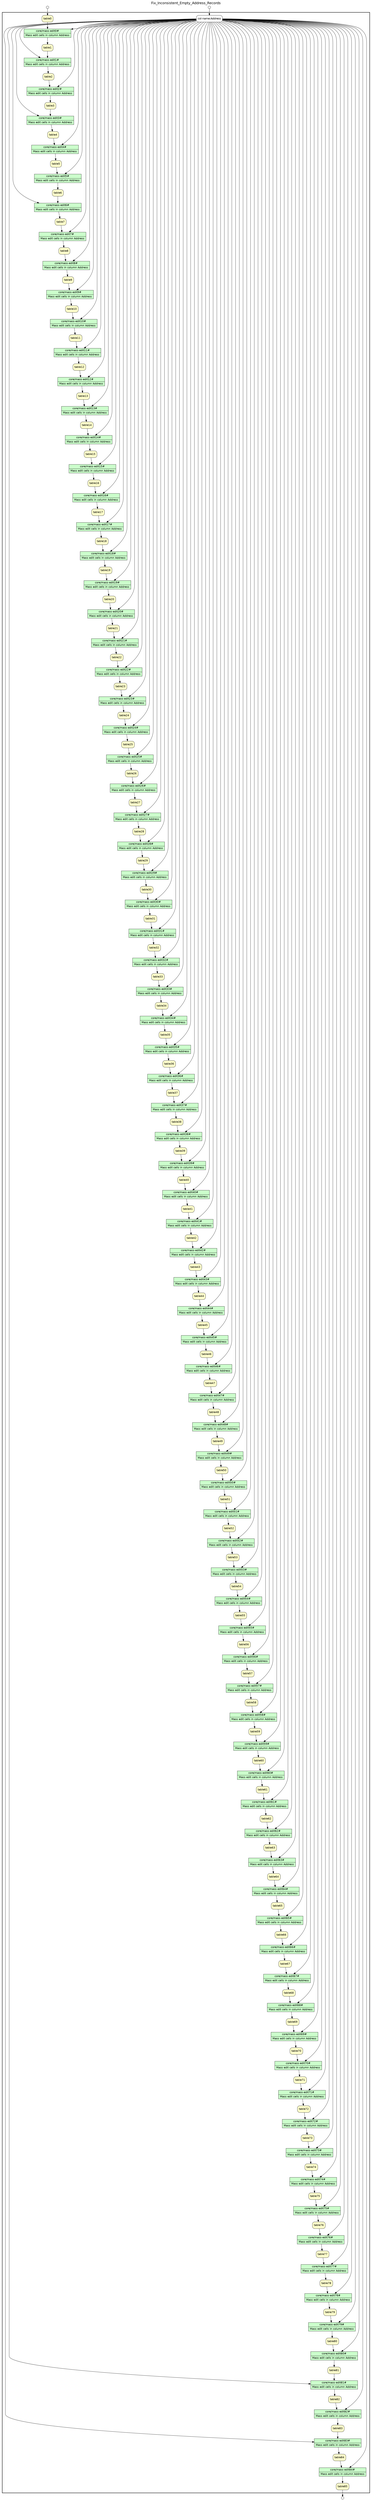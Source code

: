 /* Start of top-level graph */
digraph Workflow {
rankdir=TB

/* Title for graph */
fontname=Helvetica; fontsize=18; labelloc=t
label=Fix_Inconsistent_Empty_Address_Records

/* Start of double cluster for drawing box around nodes in workflow */
subgraph cluster_workflow_box_outer { label=""; color=black; penwidth=2
subgraph cluster_workflow_box_inner { label=""; penwidth=0

/* Style for nodes representing atomic programs in workflow */
node[shape=box style=filled fillcolor="#CCFFCC" peripheries=1 fontname=Helvetica]

/* Nodes representing atomic programs in workflow */
"core/mass-edit0#" [shape=record rankdir=LR label="{<f0> core/mass-edit0# |<f1> Mass edit cells in column Address}"];
"core/mass-edit1#" [shape=record rankdir=LR label="{<f0> core/mass-edit1# |<f1> Mass edit cells in column Address}"];
"core/mass-edit2#" [shape=record rankdir=LR label="{<f0> core/mass-edit2# |<f1> Mass edit cells in column Address}"];
"core/mass-edit3#" [shape=record rankdir=LR label="{<f0> core/mass-edit3# |<f1> Mass edit cells in column Address}"];
"core/mass-edit4#" [shape=record rankdir=LR label="{<f0> core/mass-edit4# |<f1> Mass edit cells in column Address}"];
"core/mass-edit5#" [shape=record rankdir=LR label="{<f0> core/mass-edit5# |<f1> Mass edit cells in column Address}"];
"core/mass-edit6#" [shape=record rankdir=LR label="{<f0> core/mass-edit6# |<f1> Mass edit cells in column Address}"];
"core/mass-edit7#" [shape=record rankdir=LR label="{<f0> core/mass-edit7# |<f1> Mass edit cells in column Address}"];
"core/mass-edit8#" [shape=record rankdir=LR label="{<f0> core/mass-edit8# |<f1> Mass edit cells in column Address}"];
"core/mass-edit9#" [shape=record rankdir=LR label="{<f0> core/mass-edit9# |<f1> Mass edit cells in column Address}"];
"core/mass-edit10#" [shape=record rankdir=LR label="{<f0> core/mass-edit10# |<f1> Mass edit cells in column Address}"];
"core/mass-edit11#" [shape=record rankdir=LR label="{<f0> core/mass-edit11# |<f1> Mass edit cells in column Address}"];
"core/mass-edit12#" [shape=record rankdir=LR label="{<f0> core/mass-edit12# |<f1> Mass edit cells in column Address}"];
"core/mass-edit13#" [shape=record rankdir=LR label="{<f0> core/mass-edit13# |<f1> Mass edit cells in column Address}"];
"core/mass-edit14#" [shape=record rankdir=LR label="{<f0> core/mass-edit14# |<f1> Mass edit cells in column Address}"];
"core/mass-edit15#" [shape=record rankdir=LR label="{<f0> core/mass-edit15# |<f1> Mass edit cells in column Address}"];
"core/mass-edit16#" [shape=record rankdir=LR label="{<f0> core/mass-edit16# |<f1> Mass edit cells in column Address}"];
"core/mass-edit17#" [shape=record rankdir=LR label="{<f0> core/mass-edit17# |<f1> Mass edit cells in column Address}"];
"core/mass-edit18#" [shape=record rankdir=LR label="{<f0> core/mass-edit18# |<f1> Mass edit cells in column Address}"];
"core/mass-edit19#" [shape=record rankdir=LR label="{<f0> core/mass-edit19# |<f1> Mass edit cells in column Address}"];
"core/mass-edit20#" [shape=record rankdir=LR label="{<f0> core/mass-edit20# |<f1> Mass edit cells in column Address}"];
"core/mass-edit21#" [shape=record rankdir=LR label="{<f0> core/mass-edit21# |<f1> Mass edit cells in column Address}"];
"core/mass-edit22#" [shape=record rankdir=LR label="{<f0> core/mass-edit22# |<f1> Mass edit cells in column Address}"];
"core/mass-edit23#" [shape=record rankdir=LR label="{<f0> core/mass-edit23# |<f1> Mass edit cells in column Address}"];
"core/mass-edit24#" [shape=record rankdir=LR label="{<f0> core/mass-edit24# |<f1> Mass edit cells in column Address}"];
"core/mass-edit25#" [shape=record rankdir=LR label="{<f0> core/mass-edit25# |<f1> Mass edit cells in column Address}"];
"core/mass-edit26#" [shape=record rankdir=LR label="{<f0> core/mass-edit26# |<f1> Mass edit cells in column Address}"];
"core/mass-edit27#" [shape=record rankdir=LR label="{<f0> core/mass-edit27# |<f1> Mass edit cells in column Address}"];
"core/mass-edit28#" [shape=record rankdir=LR label="{<f0> core/mass-edit28# |<f1> Mass edit cells in column Address}"];
"core/mass-edit29#" [shape=record rankdir=LR label="{<f0> core/mass-edit29# |<f1> Mass edit cells in column Address}"];
"core/mass-edit30#" [shape=record rankdir=LR label="{<f0> core/mass-edit30# |<f1> Mass edit cells in column Address}"];
"core/mass-edit31#" [shape=record rankdir=LR label="{<f0> core/mass-edit31# |<f1> Mass edit cells in column Address}"];
"core/mass-edit32#" [shape=record rankdir=LR label="{<f0> core/mass-edit32# |<f1> Mass edit cells in column Address}"];
"core/mass-edit33#" [shape=record rankdir=LR label="{<f0> core/mass-edit33# |<f1> Mass edit cells in column Address}"];
"core/mass-edit34#" [shape=record rankdir=LR label="{<f0> core/mass-edit34# |<f1> Mass edit cells in column Address}"];
"core/mass-edit35#" [shape=record rankdir=LR label="{<f0> core/mass-edit35# |<f1> Mass edit cells in column Address}"];
"core/mass-edit36#" [shape=record rankdir=LR label="{<f0> core/mass-edit36# |<f1> Mass edit cells in column Address}"];
"core/mass-edit37#" [shape=record rankdir=LR label="{<f0> core/mass-edit37# |<f1> Mass edit cells in column Address}"];
"core/mass-edit38#" [shape=record rankdir=LR label="{<f0> core/mass-edit38# |<f1> Mass edit cells in column Address}"];
"core/mass-edit39#" [shape=record rankdir=LR label="{<f0> core/mass-edit39# |<f1> Mass edit cells in column Address}"];
"core/mass-edit40#" [shape=record rankdir=LR label="{<f0> core/mass-edit40# |<f1> Mass edit cells in column Address}"];
"core/mass-edit41#" [shape=record rankdir=LR label="{<f0> core/mass-edit41# |<f1> Mass edit cells in column Address}"];
"core/mass-edit42#" [shape=record rankdir=LR label="{<f0> core/mass-edit42# |<f1> Mass edit cells in column Address}"];
"core/mass-edit43#" [shape=record rankdir=LR label="{<f0> core/mass-edit43# |<f1> Mass edit cells in column Address}"];
"core/mass-edit44#" [shape=record rankdir=LR label="{<f0> core/mass-edit44# |<f1> Mass edit cells in column Address}"];
"core/mass-edit45#" [shape=record rankdir=LR label="{<f0> core/mass-edit45# |<f1> Mass edit cells in column Address}"];
"core/mass-edit46#" [shape=record rankdir=LR label="{<f0> core/mass-edit46# |<f1> Mass edit cells in column Address}"];
"core/mass-edit47#" [shape=record rankdir=LR label="{<f0> core/mass-edit47# |<f1> Mass edit cells in column Address}"];
"core/mass-edit48#" [shape=record rankdir=LR label="{<f0> core/mass-edit48# |<f1> Mass edit cells in column Address}"];
"core/mass-edit49#" [shape=record rankdir=LR label="{<f0> core/mass-edit49# |<f1> Mass edit cells in column Address}"];
"core/mass-edit50#" [shape=record rankdir=LR label="{<f0> core/mass-edit50# |<f1> Mass edit cells in column Address}"];
"core/mass-edit51#" [shape=record rankdir=LR label="{<f0> core/mass-edit51# |<f1> Mass edit cells in column Address}"];
"core/mass-edit52#" [shape=record rankdir=LR label="{<f0> core/mass-edit52# |<f1> Mass edit cells in column Address}"];
"core/mass-edit53#" [shape=record rankdir=LR label="{<f0> core/mass-edit53# |<f1> Mass edit cells in column Address}"];
"core/mass-edit54#" [shape=record rankdir=LR label="{<f0> core/mass-edit54# |<f1> Mass edit cells in column Address}"];
"core/mass-edit55#" [shape=record rankdir=LR label="{<f0> core/mass-edit55# |<f1> Mass edit cells in column Address}"];
"core/mass-edit56#" [shape=record rankdir=LR label="{<f0> core/mass-edit56# |<f1> Mass edit cells in column Address}"];
"core/mass-edit57#" [shape=record rankdir=LR label="{<f0> core/mass-edit57# |<f1> Mass edit cells in column Address}"];
"core/mass-edit58#" [shape=record rankdir=LR label="{<f0> core/mass-edit58# |<f1> Mass edit cells in column Address}"];
"core/mass-edit59#" [shape=record rankdir=LR label="{<f0> core/mass-edit59# |<f1> Mass edit cells in column Address}"];
"core/mass-edit60#" [shape=record rankdir=LR label="{<f0> core/mass-edit60# |<f1> Mass edit cells in column Address}"];
"core/mass-edit61#" [shape=record rankdir=LR label="{<f0> core/mass-edit61# |<f1> Mass edit cells in column Address}"];
"core/mass-edit62#" [shape=record rankdir=LR label="{<f0> core/mass-edit62# |<f1> Mass edit cells in column Address}"];
"core/mass-edit63#" [shape=record rankdir=LR label="{<f0> core/mass-edit63# |<f1> Mass edit cells in column Address}"];
"core/mass-edit64#" [shape=record rankdir=LR label="{<f0> core/mass-edit64# |<f1> Mass edit cells in column Address}"];
"core/mass-edit65#" [shape=record rankdir=LR label="{<f0> core/mass-edit65# |<f1> Mass edit cells in column Address}"];
"core/mass-edit66#" [shape=record rankdir=LR label="{<f0> core/mass-edit66# |<f1> Mass edit cells in column Address}"];
"core/mass-edit67#" [shape=record rankdir=LR label="{<f0> core/mass-edit67# |<f1> Mass edit cells in column Address}"];
"core/mass-edit68#" [shape=record rankdir=LR label="{<f0> core/mass-edit68# |<f1> Mass edit cells in column Address}"];
"core/mass-edit69#" [shape=record rankdir=LR label="{<f0> core/mass-edit69# |<f1> Mass edit cells in column Address}"];
"core/mass-edit70#" [shape=record rankdir=LR label="{<f0> core/mass-edit70# |<f1> Mass edit cells in column Address}"];
"core/mass-edit71#" [shape=record rankdir=LR label="{<f0> core/mass-edit71# |<f1> Mass edit cells in column Address}"];
"core/mass-edit72#" [shape=record rankdir=LR label="{<f0> core/mass-edit72# |<f1> Mass edit cells in column Address}"];
"core/mass-edit73#" [shape=record rankdir=LR label="{<f0> core/mass-edit73# |<f1> Mass edit cells in column Address}"];
"core/mass-edit74#" [shape=record rankdir=LR label="{<f0> core/mass-edit74# |<f1> Mass edit cells in column Address}"];
"core/mass-edit75#" [shape=record rankdir=LR label="{<f0> core/mass-edit75# |<f1> Mass edit cells in column Address}"];
"core/mass-edit76#" [shape=record rankdir=LR label="{<f0> core/mass-edit76# |<f1> Mass edit cells in column Address}"];
"core/mass-edit77#" [shape=record rankdir=LR label="{<f0> core/mass-edit77# |<f1> Mass edit cells in column Address}"];
"core/mass-edit78#" [shape=record rankdir=LR label="{<f0> core/mass-edit78# |<f1> Mass edit cells in column Address}"];
"core/mass-edit79#" [shape=record rankdir=LR label="{<f0> core/mass-edit79# |<f1> Mass edit cells in column Address}"];
"core/mass-edit80#" [shape=record rankdir=LR label="{<f0> core/mass-edit80# |<f1> Mass edit cells in column Address}"];
"core/mass-edit81#" [shape=record rankdir=LR label="{<f0> core/mass-edit81# |<f1> Mass edit cells in column Address}"];
"core/mass-edit82#" [shape=record rankdir=LR label="{<f0> core/mass-edit82# |<f1> Mass edit cells in column Address}"];
"core/mass-edit83#" [shape=record rankdir=LR label="{<f0> core/mass-edit83# |<f1> Mass edit cells in column Address}"];
"core/mass-edit84#" [shape=record rankdir=LR label="{<f0> core/mass-edit84# |<f1> Mass edit cells in column Address}"];

/* Style for nodes representing non-parameter data channels in workflow */
node[shape=box style="rounded,filled" fillcolor="#FFFFCC" peripheries=1 fontname=Helvetica]

/* Nodes for non-parameter data channels in workflow */
table85
table0
table1
table2
table3
table4
table5
table6
table7
table8
table9
table10
table11
table12
table13
table14
table15
table16
table17
table18
table19
table20
table21
table22
table23
table24
table25
table26
table27
table28
table29
table30
table31
table32
table33
table34
table35
table36
table37
table38
table39
table40
table41
table42
table43
table44
table45
table46
table47
table48
table49
table50
table51
table52
table53
table54
table55
table56
table57
table58
table59
table60
table61
table62
table63
table64
table65
table66
table67
table68
table69
table70
table71
table72
table73
table74
table75
table76
table77
table78
table79
table80
table81
table82
table83
table84

/* Style for nodes representing parameter channels in workflow */
node[shape=box style="rounded,filled" fillcolor="#FCFCFC" peripheries=1 fontname=Helvetica]

/* Nodes representing parameter channels in workflow */
"col-name:Address"

/* Edges representing connections between programs and channels */
"core/mass-edit0#" -> table1
"col-name:Address" -> "core/mass-edit0#"
table0 -> "core/mass-edit0#"
"core/mass-edit1#" -> table2
"col-name:Address" -> "core/mass-edit1#"
table1 -> "core/mass-edit1#"
"core/mass-edit2#" -> table3
"col-name:Address" -> "core/mass-edit2#"
table2 -> "core/mass-edit2#"
"core/mass-edit3#" -> table4
"col-name:Address" -> "core/mass-edit3#"
table3 -> "core/mass-edit3#"
"core/mass-edit4#" -> table5
"col-name:Address" -> "core/mass-edit4#"
table4 -> "core/mass-edit4#"
"core/mass-edit5#" -> table6
"col-name:Address" -> "core/mass-edit5#"
table5 -> "core/mass-edit5#"
"core/mass-edit6#" -> table7
"col-name:Address" -> "core/mass-edit6#"
table6 -> "core/mass-edit6#"
"core/mass-edit7#" -> table8
"col-name:Address" -> "core/mass-edit7#"
table7 -> "core/mass-edit7#"
"core/mass-edit8#" -> table9
"col-name:Address" -> "core/mass-edit8#"
table8 -> "core/mass-edit8#"
"core/mass-edit9#" -> table10
"col-name:Address" -> "core/mass-edit9#"
table9 -> "core/mass-edit9#"
"core/mass-edit10#" -> table11
"col-name:Address" -> "core/mass-edit10#"
table10 -> "core/mass-edit10#"
"core/mass-edit11#" -> table12
"col-name:Address" -> "core/mass-edit11#"
table11 -> "core/mass-edit11#"
"core/mass-edit12#" -> table13
"col-name:Address" -> "core/mass-edit12#"
table12 -> "core/mass-edit12#"
"core/mass-edit13#" -> table14
"col-name:Address" -> "core/mass-edit13#"
table13 -> "core/mass-edit13#"
"core/mass-edit14#" -> table15
"col-name:Address" -> "core/mass-edit14#"
table14 -> "core/mass-edit14#"
"core/mass-edit15#" -> table16
"col-name:Address" -> "core/mass-edit15#"
table15 -> "core/mass-edit15#"
"core/mass-edit16#" -> table17
"col-name:Address" -> "core/mass-edit16#"
table16 -> "core/mass-edit16#"
"core/mass-edit17#" -> table18
"col-name:Address" -> "core/mass-edit17#"
table17 -> "core/mass-edit17#"
"core/mass-edit18#" -> table19
"col-name:Address" -> "core/mass-edit18#"
table18 -> "core/mass-edit18#"
"core/mass-edit19#" -> table20
"col-name:Address" -> "core/mass-edit19#"
table19 -> "core/mass-edit19#"
"core/mass-edit20#" -> table21
"col-name:Address" -> "core/mass-edit20#"
table20 -> "core/mass-edit20#"
"core/mass-edit21#" -> table22
"col-name:Address" -> "core/mass-edit21#"
table21 -> "core/mass-edit21#"
"core/mass-edit22#" -> table23
"col-name:Address" -> "core/mass-edit22#"
table22 -> "core/mass-edit22#"
"core/mass-edit23#" -> table24
"col-name:Address" -> "core/mass-edit23#"
table23 -> "core/mass-edit23#"
"core/mass-edit24#" -> table25
"col-name:Address" -> "core/mass-edit24#"
table24 -> "core/mass-edit24#"
"core/mass-edit25#" -> table26
"col-name:Address" -> "core/mass-edit25#"
table25 -> "core/mass-edit25#"
"core/mass-edit26#" -> table27
"col-name:Address" -> "core/mass-edit26#"
table26 -> "core/mass-edit26#"
"core/mass-edit27#" -> table28
"col-name:Address" -> "core/mass-edit27#"
table27 -> "core/mass-edit27#"
"core/mass-edit28#" -> table29
"col-name:Address" -> "core/mass-edit28#"
table28 -> "core/mass-edit28#"
"core/mass-edit29#" -> table30
"col-name:Address" -> "core/mass-edit29#"
table29 -> "core/mass-edit29#"
"core/mass-edit30#" -> table31
"col-name:Address" -> "core/mass-edit30#"
table30 -> "core/mass-edit30#"
"core/mass-edit31#" -> table32
"col-name:Address" -> "core/mass-edit31#"
table31 -> "core/mass-edit31#"
"core/mass-edit32#" -> table33
"col-name:Address" -> "core/mass-edit32#"
table32 -> "core/mass-edit32#"
"core/mass-edit33#" -> table34
"col-name:Address" -> "core/mass-edit33#"
table33 -> "core/mass-edit33#"
"core/mass-edit34#" -> table35
"col-name:Address" -> "core/mass-edit34#"
table34 -> "core/mass-edit34#"
"core/mass-edit35#" -> table36
"col-name:Address" -> "core/mass-edit35#"
table35 -> "core/mass-edit35#"
"core/mass-edit36#" -> table37
"col-name:Address" -> "core/mass-edit36#"
table36 -> "core/mass-edit36#"
"core/mass-edit37#" -> table38
"col-name:Address" -> "core/mass-edit37#"
table37 -> "core/mass-edit37#"
"core/mass-edit38#" -> table39
"col-name:Address" -> "core/mass-edit38#"
table38 -> "core/mass-edit38#"
"core/mass-edit39#" -> table40
"col-name:Address" -> "core/mass-edit39#"
table39 -> "core/mass-edit39#"
"core/mass-edit40#" -> table41
"col-name:Address" -> "core/mass-edit40#"
table40 -> "core/mass-edit40#"
"core/mass-edit41#" -> table42
"col-name:Address" -> "core/mass-edit41#"
table41 -> "core/mass-edit41#"
"core/mass-edit42#" -> table43
"col-name:Address" -> "core/mass-edit42#"
table42 -> "core/mass-edit42#"
"core/mass-edit43#" -> table44
"col-name:Address" -> "core/mass-edit43#"
table43 -> "core/mass-edit43#"
"core/mass-edit44#" -> table45
"col-name:Address" -> "core/mass-edit44#"
table44 -> "core/mass-edit44#"
"core/mass-edit45#" -> table46
"col-name:Address" -> "core/mass-edit45#"
table45 -> "core/mass-edit45#"
"core/mass-edit46#" -> table47
"col-name:Address" -> "core/mass-edit46#"
table46 -> "core/mass-edit46#"
"core/mass-edit47#" -> table48
"col-name:Address" -> "core/mass-edit47#"
table47 -> "core/mass-edit47#"
"core/mass-edit48#" -> table49
"col-name:Address" -> "core/mass-edit48#"
table48 -> "core/mass-edit48#"
"core/mass-edit49#" -> table50
"col-name:Address" -> "core/mass-edit49#"
table49 -> "core/mass-edit49#"
"core/mass-edit50#" -> table51
"col-name:Address" -> "core/mass-edit50#"
table50 -> "core/mass-edit50#"
"core/mass-edit51#" -> table52
"col-name:Address" -> "core/mass-edit51#"
table51 -> "core/mass-edit51#"
"core/mass-edit52#" -> table53
"col-name:Address" -> "core/mass-edit52#"
table52 -> "core/mass-edit52#"
"core/mass-edit53#" -> table54
"col-name:Address" -> "core/mass-edit53#"
table53 -> "core/mass-edit53#"
"core/mass-edit54#" -> table55
"col-name:Address" -> "core/mass-edit54#"
table54 -> "core/mass-edit54#"
"core/mass-edit55#" -> table56
"col-name:Address" -> "core/mass-edit55#"
table55 -> "core/mass-edit55#"
"core/mass-edit56#" -> table57
"col-name:Address" -> "core/mass-edit56#"
table56 -> "core/mass-edit56#"
"core/mass-edit57#" -> table58
"col-name:Address" -> "core/mass-edit57#"
table57 -> "core/mass-edit57#"
"core/mass-edit58#" -> table59
"col-name:Address" -> "core/mass-edit58#"
table58 -> "core/mass-edit58#"
"core/mass-edit59#" -> table60
"col-name:Address" -> "core/mass-edit59#"
table59 -> "core/mass-edit59#"
"core/mass-edit60#" -> table61
"col-name:Address" -> "core/mass-edit60#"
table60 -> "core/mass-edit60#"
"core/mass-edit61#" -> table62
"col-name:Address" -> "core/mass-edit61#"
table61 -> "core/mass-edit61#"
"core/mass-edit62#" -> table63
"col-name:Address" -> "core/mass-edit62#"
table62 -> "core/mass-edit62#"
"core/mass-edit63#" -> table64
"col-name:Address" -> "core/mass-edit63#"
table63 -> "core/mass-edit63#"
"core/mass-edit64#" -> table65
"col-name:Address" -> "core/mass-edit64#"
table64 -> "core/mass-edit64#"
"core/mass-edit65#" -> table66
"col-name:Address" -> "core/mass-edit65#"
table65 -> "core/mass-edit65#"
"core/mass-edit66#" -> table67
"col-name:Address" -> "core/mass-edit66#"
table66 -> "core/mass-edit66#"
"core/mass-edit67#" -> table68
"col-name:Address" -> "core/mass-edit67#"
table67 -> "core/mass-edit67#"
"core/mass-edit68#" -> table69
"col-name:Address" -> "core/mass-edit68#"
table68 -> "core/mass-edit68#"
"core/mass-edit69#" -> table70
"col-name:Address" -> "core/mass-edit69#"
table69 -> "core/mass-edit69#"
"core/mass-edit70#" -> table71
"col-name:Address" -> "core/mass-edit70#"
table70 -> "core/mass-edit70#"
"core/mass-edit71#" -> table72
"col-name:Address" -> "core/mass-edit71#"
table71 -> "core/mass-edit71#"
"core/mass-edit72#" -> table73
"col-name:Address" -> "core/mass-edit72#"
table72 -> "core/mass-edit72#"
"core/mass-edit73#" -> table74
"col-name:Address" -> "core/mass-edit73#"
table73 -> "core/mass-edit73#"
"core/mass-edit74#" -> table75
"col-name:Address" -> "core/mass-edit74#"
table74 -> "core/mass-edit74#"
"core/mass-edit75#" -> table76
"col-name:Address" -> "core/mass-edit75#"
table75 -> "core/mass-edit75#"
"core/mass-edit76#" -> table77
"col-name:Address" -> "core/mass-edit76#"
table76 -> "core/mass-edit76#"
"core/mass-edit77#" -> table78
"col-name:Address" -> "core/mass-edit77#"
table77 -> "core/mass-edit77#"
"core/mass-edit78#" -> table79
"col-name:Address" -> "core/mass-edit78#"
table78 -> "core/mass-edit78#"
"core/mass-edit79#" -> table80
"col-name:Address" -> "core/mass-edit79#"
table79 -> "core/mass-edit79#"
"core/mass-edit80#" -> table81
"col-name:Address" -> "core/mass-edit80#"
table80 -> "core/mass-edit80#"
"core/mass-edit81#" -> table82
"col-name:Address" -> "core/mass-edit81#"
table81 -> "core/mass-edit81#"
"core/mass-edit82#" -> table83
"col-name:Address" -> "core/mass-edit82#"
table82 -> "core/mass-edit82#"
"core/mass-edit83#" -> table84
"col-name:Address" -> "core/mass-edit83#"
table83 -> "core/mass-edit83#"
"core/mass-edit84#" -> table85
"col-name:Address" -> "core/mass-edit84#"
table84 -> "core/mass-edit84#"

/* End of double cluster for drawing box around nodes in workflow */
}}

/* Style for nodes representing workflow input ports */
node[shape=circle style="rounded,filled" fillcolor="#FFFFFF" peripheries=1 fontname=Helvetica width=0.2]

/* Nodes representing workflow input ports */
"col-name:Address_input_port" [label=""]
table0_input_port [label=""]

/* Style for nodes representing workflow output ports */
node[shape=circle style="rounded,filled" fillcolor="#FFFFFF" peripheries=1 fontname=Helvetica width=0.2]

/* Nodes representing workflow output ports */
table85_output_port [label=""]

/* Edges from input ports to channels */
"col-name:Address_input_port" -> "col-name:Address"
table0_input_port -> table0

/* Edges from channels to output ports */
table85 -> table85_output_port

/* End of top-level graph */
}